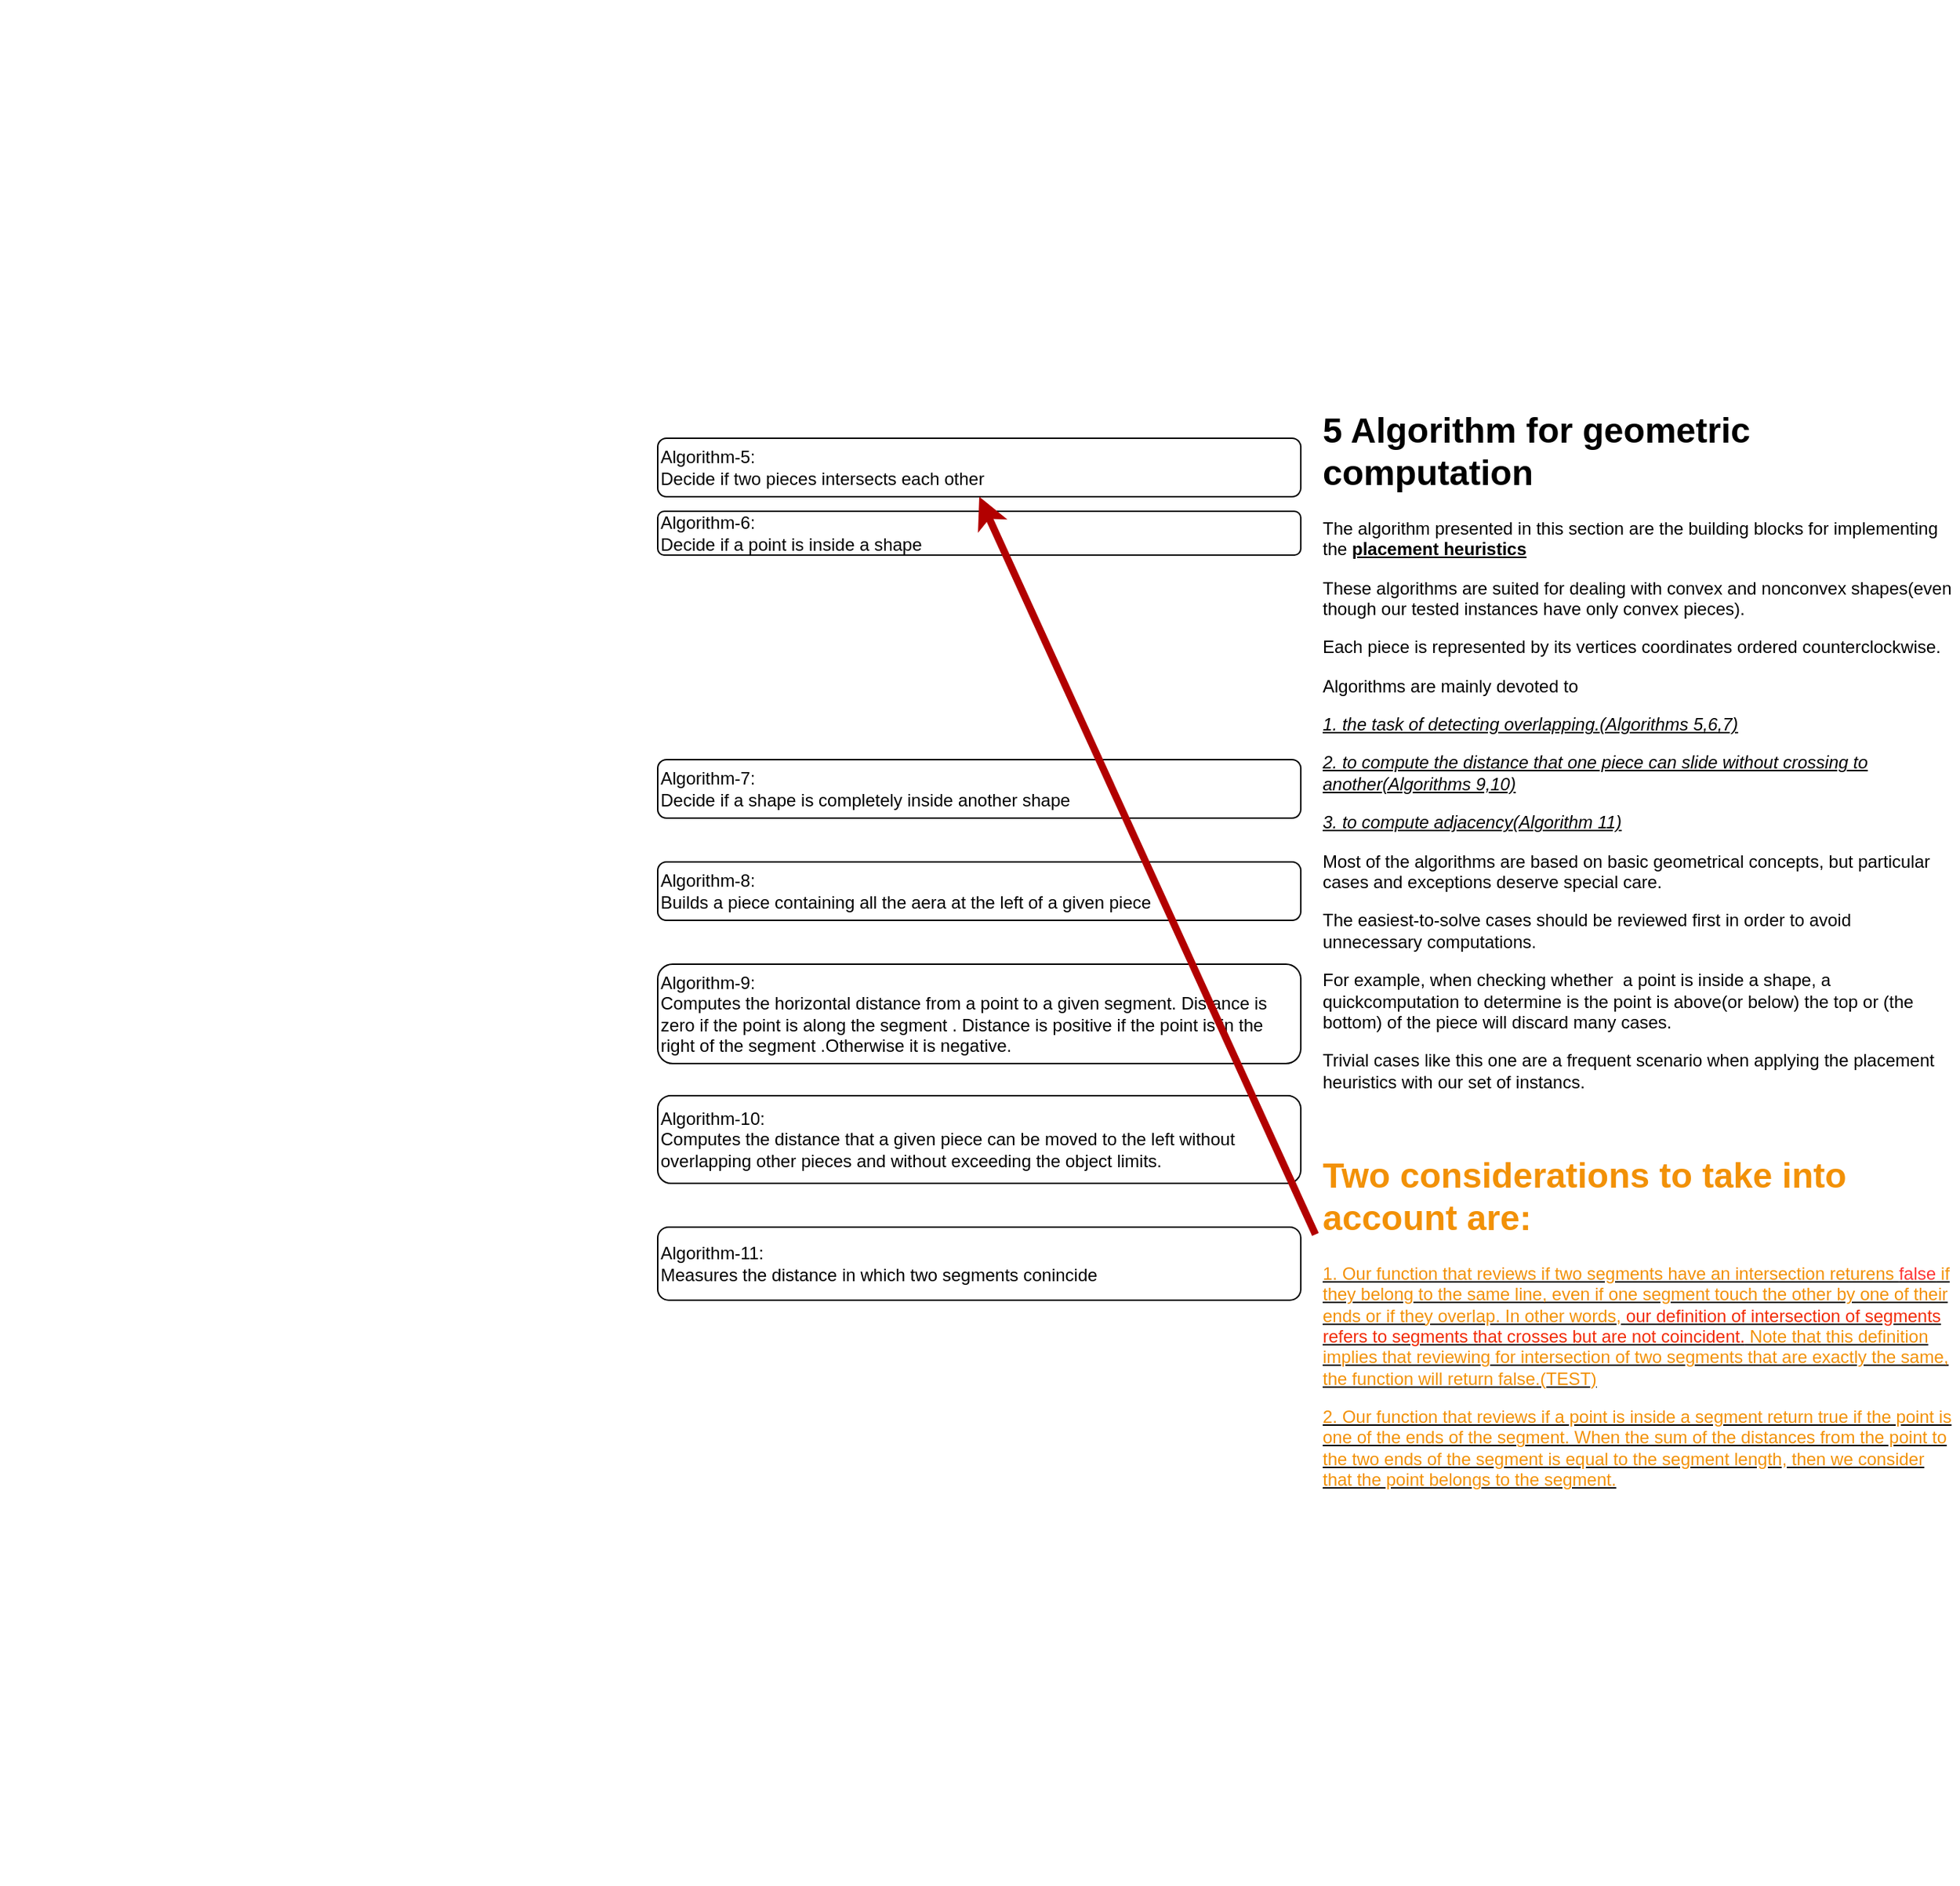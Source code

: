 <mxfile>
    <diagram id="Odg2zIhy2llCV7wVzy6m" name="Page-1">
        <mxGraphModel dx="2698" dy="1049" grid="1" gridSize="10" guides="1" tooltips="1" connect="1" arrows="1" fold="1" page="1" pageScale="1" pageWidth="850" pageHeight="1100" math="1" shadow="0">
            <root>
                <mxCell id="0"/>
                <mxCell id="1" parent="0"/>
                <mxCell id="2" value="Algorithm-5:&lt;br&gt;Decide if two pieces intersects each other" style="rounded=1;whiteSpace=wrap;html=1;align=left;" vertex="1" parent="1">
                    <mxGeometry y="330" width="440" height="40" as="geometry"/>
                </mxCell>
                <mxCell id="3" value="Algorithm-6:&lt;br&gt;Decide if a point is inside a shape" style="rounded=1;whiteSpace=wrap;html=1;align=left;" vertex="1" parent="1">
                    <mxGeometry y="380" width="440" height="30" as="geometry"/>
                </mxCell>
                <mxCell id="4" value="Algorithm-7: &lt;br&gt;Decide if a shape is completely inside another shape" style="rounded=1;whiteSpace=wrap;html=1;align=left;" vertex="1" parent="1">
                    <mxGeometry y="550" width="440" height="40" as="geometry"/>
                </mxCell>
                <mxCell id="5" value="Algorithm-8: &lt;br&gt;Builds a piece containing all the aera at the left of a given piece" style="rounded=1;whiteSpace=wrap;html=1;align=left;" vertex="1" parent="1">
                    <mxGeometry y="620" width="440" height="40" as="geometry"/>
                </mxCell>
                <mxCell id="6" value="Algorithm-9: &lt;br&gt;Computes the horizontal distance from a point to a given segment. Distance is zero if the point is along the segment . Distance is positive if the point is in the right of the segment .Otherwise it is negative." style="rounded=1;whiteSpace=wrap;html=1;align=left;" vertex="1" parent="1">
                    <mxGeometry y="690" width="440" height="68" as="geometry"/>
                </mxCell>
                <mxCell id="7" value="Algorithm-10:&amp;nbsp; &lt;br&gt;Computes the distance that a given piece can be moved to the left without overlapping other pieces and without exceeding the object limits." style="rounded=1;whiteSpace=wrap;html=1;fontStyle=0;align=left;" vertex="1" parent="1">
                    <mxGeometry y="780" width="440" height="60" as="geometry"/>
                </mxCell>
                <mxCell id="8" value="Algorithm-11:&amp;nbsp; &lt;br&gt;Measures the distance in which two segments conincide" style="rounded=1;whiteSpace=wrap;html=1;fontStyle=0;align=left;" vertex="1" parent="1">
                    <mxGeometry y="870" width="440" height="50" as="geometry"/>
                </mxCell>
                <mxCell id="9" value="&lt;h1&gt;5 Algorithm for geometric computation&lt;/h1&gt;&lt;p&gt;The algorithm presented in this section are the building blocks for implementing the &lt;b&gt;&lt;u&gt;placement heuristics&lt;/u&gt;&lt;/b&gt;&lt;/p&gt;&lt;p&gt;These algorithms are suited for dealing with convex and nonconvex shapes(even though our tested instances have only convex pieces).&lt;/p&gt;&lt;p&gt;Each piece is represented by its vertices coordinates ordered counterclockwise.&lt;/p&gt;&lt;p&gt;Algorithms are mainly devoted to&amp;nbsp;&lt;/p&gt;&lt;p&gt;&lt;i&gt;&lt;u&gt;1. the task of detecting overlapping.(Algorithms 5,6,7)&lt;/u&gt;&lt;/i&gt;&lt;/p&gt;&lt;p&gt;&lt;i&gt;&lt;u&gt;2. to compute the distance that one piece can slide without crossing to another(Algorithms 9,10)&lt;/u&gt;&lt;/i&gt;&lt;/p&gt;&lt;p&gt;&lt;i&gt;&lt;u&gt;3. to compute adjacency(Algorithm 11)&lt;/u&gt;&lt;/i&gt;&lt;/p&gt;&lt;p&gt;Most of the algorithms are based on basic geometrical concepts, but particular cases and exceptions deserve special care.&lt;/p&gt;&lt;p&gt;The easiest-to-solve cases should be reviewed first in order to avoid unnecessary computations.&lt;/p&gt;&lt;p&gt;For example, when checking whether&amp;nbsp; a point is inside a shape, a quickcomputation to determine is the point is above(or below) the top or (the bottom) of the piece will discard many cases.&amp;nbsp;&lt;/p&gt;&lt;p&gt;Trivial cases like this one are a frequent scenario when applying the placement heuristics with our set of instancs.&lt;/p&gt;&lt;p&gt;&lt;br&gt;&lt;/p&gt;" style="text;html=1;strokeColor=none;fillColor=none;spacing=5;spacingTop=-20;whiteSpace=wrap;overflow=hidden;rounded=0;" vertex="1" parent="1">
                    <mxGeometry x="450" y="305" width="440" height="490" as="geometry"/>
                </mxCell>
                <mxCell id="12" style="edgeStyle=none;html=1;exitX=0;exitY=0.25;exitDx=0;exitDy=0;entryX=0.5;entryY=1;entryDx=0;entryDy=0;fillColor=#e51400;strokeColor=#B20000;strokeWidth=5;" edge="1" parent="1" source="10" target="2">
                    <mxGeometry relative="1" as="geometry"/>
                </mxCell>
                <mxCell id="10" value="&lt;h1&gt;&lt;font color=&quot;#f29107&quot;&gt;Two considerations to take into account are:&lt;/font&gt;&lt;/h1&gt;&lt;p&gt;&lt;u&gt;&lt;font color=&quot;#f29107&quot;&gt;1. Our function that reviews if two segments have an intersection returens &lt;/font&gt;&lt;font color=&quot;#ff3333&quot;&gt;false&lt;/font&gt;&lt;font color=&quot;#f29107&quot;&gt; if they belong to the same line, even if one segment touch the other by one of their ends or if they overlap. In other words, &lt;/font&gt;&lt;font color=&quot;#f22b07&quot;&gt;our definition of intersection of segments refers to segments that crosses but are not coincident.&lt;/font&gt;&lt;font color=&quot;#f29107&quot;&gt; Note that this definition implies that reviewing for intersection of two segments that are exactly the same, the function will return false.(TEST)&lt;/font&gt;&lt;/u&gt;&lt;/p&gt;&lt;p&gt;&lt;u&gt;&lt;font color=&quot;#f29107&quot;&gt;2. Our function that reviews if a point is inside a segment return true if the point is one of the ends of the segment. When the sum of the distances from the point to the two ends of the segment is equal to the segment length, then we consider that the point belongs to the segment.&lt;/font&gt;&lt;/u&gt;&lt;/p&gt;&lt;p&gt;&lt;br&gt;&lt;/p&gt;" style="text;html=1;strokeColor=none;fillColor=none;spacing=5;spacingTop=-20;whiteSpace=wrap;overflow=hidden;rounded=0;" vertex="1" parent="1">
                    <mxGeometry x="450" y="815" width="440" height="240" as="geometry"/>
                </mxCell>
                <mxCell id="13" value="&lt;h1&gt;Algorithm-5&lt;/h1&gt;&lt;p&gt;To konw whether two pieces intersects each other,a routine that checks intersection for each pair of sides from both pieces was implemented.&lt;/p&gt;&lt;p&gt;Initially, a revision is done to confirm that the &lt;u&gt;orthogonal rectangles&lt;/u&gt; that circumscribe both pieces intersect.&lt;/p&gt;&lt;p&gt;This is used to discard the easiest non-intersection cases.&lt;/p&gt;&lt;p&gt;This test does not work if one piece is completely inside the other, in which case no edges intersect but the pieces do intersect.&lt;/p&gt;&lt;p&gt;In consequence, this algorithm is always followed by Algorithm 7 that reviews if one piece is complete inside another&lt;/p&gt;" style="text;html=1;strokeColor=none;fillColor=none;spacing=5;spacingTop=-20;whiteSpace=wrap;overflow=hidden;rounded=0;fontColor=#FFFFFF;" vertex="1" parent="1">
                    <mxGeometry y="40" width="440" height="232" as="geometry"/>
                </mxCell>
                <mxCell id="14" value="&lt;h1&gt;Algorithm-6&lt;/h1&gt;&lt;p&gt;Algorithm6 determines whether a point is inside a shape.&lt;/p&gt;&lt;p&gt;If the point is along an edge of the piece or one of its vertices, them the algorithm will return false.&lt;/p&gt;&lt;p&gt;The basic idea is to trace a ray from the point to any fixed direction.&lt;/p&gt;&lt;p&gt;If the ray cuts the shape an odd number of times, then the point is inside the shape; otherwise it is outside.&lt;/p&gt;&lt;p&gt;If the ray touches or if it actually crosses the shape.&lt;/p&gt;&lt;p&gt;This is done employging the D-function.&lt;/p&gt;&lt;p&gt;For line intersection, the D-function gives the relative position of a point P with respect to an oriented edge AB. The D-function is defined as flowws:&lt;/p&gt;&lt;p&gt;$$D_{ABP} = (X_A - X_B)(Y_A - Y_P) - (Y_A-Y_B)(X_A-X_P)$$&lt;/p&gt;&lt;p&gt;&lt;span style=&quot;background-color: initial;&quot;&gt;Depending if $$D_{ABP}$$ is negative or positive, the point P is on the left or the right side of the edge AB.&lt;/span&gt;&lt;/p&gt;&lt;p&gt;&lt;span style=&quot;background-color: initial;&quot;&gt;The definition of left and right is as follows: if an observer would stand at point A looking in the direction of B, point P would be at the observer's left or right.&lt;/span&gt;&lt;/p&gt;&lt;p&gt;&lt;span style=&quot;background-color: initial;&quot;&gt;If $$D_{ABP} = 0$$, the point P is on the supporting line of edge AB&lt;br&gt;&lt;/span&gt;&lt;/p&gt;&lt;p&gt;&lt;br&gt;&lt;/p&gt;" style="text;html=1;strokeColor=none;fillColor=none;spacing=5;spacingTop=-20;whiteSpace=wrap;overflow=hidden;rounded=0;fontColor=#FFFFFF;" vertex="1" parent="1">
                    <mxGeometry x="-450" y="40" width="440" height="502" as="geometry"/>
                </mxCell>
                <mxCell id="17" value="&lt;h1&gt;Algorithm-7&lt;/h1&gt;&lt;p&gt;Algorithm 7 is used to determine if a piece is completely inside another piece.&lt;/p&gt;&lt;p&gt;Initially, a revision is done to confirm that the orthogonal rectangles that circumscribe both pieces intersect and that the actual pieces do not intersect(part 1)&lt;/p&gt;&lt;p&gt;If both pieces do not intersect, we find the orthogonal rectangle that circumscribe both pieces at the same time.&lt;/p&gt;&lt;p&gt;If the area of this rectangle is less than the sum of areas of both pieces, it means unequivocally that one piece is inside the another(part 2).&lt;/p&gt;&lt;p&gt;If the point in the middle of piece 1 is inside piece 1, then we check if this point is inside piece 2.&lt;/p&gt;&lt;p&gt;The same is checked for the middle point of p[iece 2(part 3)&lt;/p&gt;&lt;p&gt;If this is not hte case, then all vertices and edge midpoints from both pieces are checked to know if they are inside the other piece.&amp;nbsp;&lt;/p&gt;&lt;p&gt;Checking vertices and edges midpoints is not an infalli ble test with non-conves shapes.&lt;/p&gt;&lt;p&gt;It is possible to find a case where all vertices edges midpoints of the inside shape are all along the contour of the larger piece.&lt;/p&gt;&lt;p&gt;See for example Fig.3&amp;nbsp;&lt;/p&gt;&lt;p&gt;Therefore, two points close to each vertex(one for each of the edges) are also tested(part 4)&lt;/p&gt;&lt;p&gt;Finally, it is convenient to check whether the two pieces are not equal and in the same position(part 5)&lt;/p&gt;" style="text;html=1;strokeColor=none;fillColor=none;spacing=5;spacingTop=-20;whiteSpace=wrap;overflow=hidden;rounded=0;fontColor=#FFFFFF;" vertex="1" parent="1">
                    <mxGeometry x="-440" y="550" width="440" height="500" as="geometry"/>
                </mxCell>
                <mxCell id="18" value="&lt;h1&gt;Algorithm 8&lt;/h1&gt;&lt;div&gt;Algorithm 8 builds a piece that holds all the area in the object that is left of a given piece.&lt;/div&gt;&lt;div&gt;&lt;br&gt;&lt;/div&gt;&lt;div&gt;A similar procedure is done to build a piece containing all the area below a given piece&lt;/div&gt;&lt;div&gt;&lt;br&gt;&lt;/div&gt;" style="text;html=1;strokeColor=none;fillColor=none;spacing=5;spacingTop=-20;whiteSpace=wrap;overflow=hidden;rounded=0;fontColor=#FFFFFF;verticalAlign=top;" vertex="1" parent="1">
                    <mxGeometry x="-440" y="1055" width="440" height="130" as="geometry"/>
                </mxCell>
                <mxCell id="19" value="&lt;h1&gt;Algorithm 9&lt;/h1&gt;&lt;div&gt;Algorithm 9 computes the distance by which a point can reach horizontally a segment.&lt;/div&gt;&lt;div&gt;&lt;br&gt;&lt;/div&gt;&lt;div&gt;An analogous procedure finds a vertical distance from a point to a given segment.&lt;/div&gt;&lt;div&gt;&lt;br&gt;&lt;/div&gt;" style="text;html=1;strokeColor=none;fillColor=none;spacing=5;spacingTop=-20;whiteSpace=wrap;overflow=hidden;rounded=0;fontColor=#FFFFFF;verticalAlign=top;" vertex="1" parent="1">
                    <mxGeometry x="-440" y="1190" width="440" height="130" as="geometry"/>
                </mxCell>
                <mxCell id="20" value="&lt;h1&gt;Algorithm 10&lt;/h1&gt;&lt;div&gt;Algorithms 8 and 9 are needed when executing Algorithm 10 which computes the distance that a given piece can be moved to the left avoiding collision against other pieces in the object and without exceeding the object limits.&lt;/div&gt;&lt;div&gt;&lt;br&gt;&lt;/div&gt;&lt;div&gt;A similar procedure was implemented in this investigation to find how much a given piece can be moved down.&lt;/div&gt;&lt;div&gt;&lt;br&gt;&lt;/div&gt;&lt;div&gt;The implementation of this algorithm is basic for bottom-left moves that take place in all placement heuristics&lt;/div&gt;&lt;div&gt;&lt;br&gt;&lt;/div&gt;" style="text;html=1;strokeColor=none;fillColor=none;spacing=5;spacingTop=-20;whiteSpace=wrap;overflow=hidden;rounded=0;fontColor=#FFFFFF;verticalAlign=top;" vertex="1" parent="1">
                    <mxGeometry y="930" width="440" height="190" as="geometry"/>
                </mxCell>
                <mxCell id="21" value="&lt;h1&gt;Algorithm-11&lt;/h1&gt;&lt;div&gt;Algorithm 11 returns the distance in which two segments coincide.&lt;/div&gt;&lt;div&gt;&lt;br&gt;&lt;/div&gt;&lt;div&gt;This algorithm constitutes the basis for implementing the heuristic called Consturctive Approach with Maximum Adjacency.&lt;/div&gt;" style="text;html=1;strokeColor=none;fillColor=none;spacing=5;spacingTop=-20;whiteSpace=wrap;overflow=hidden;rounded=0;fontColor=#FFFFFF;" vertex="1" parent="1">
                    <mxGeometry y="1120" width="440" height="120" as="geometry"/>
                </mxCell>
            </root>
        </mxGraphModel>
    </diagram>
</mxfile>